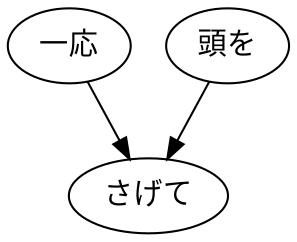 digraph graph5889 {
	node0 [label="一応"];
	node1 [label="頭を"];
	node2 [label="さげて"];
	node0 -> node2;
	node1 -> node2;
}
